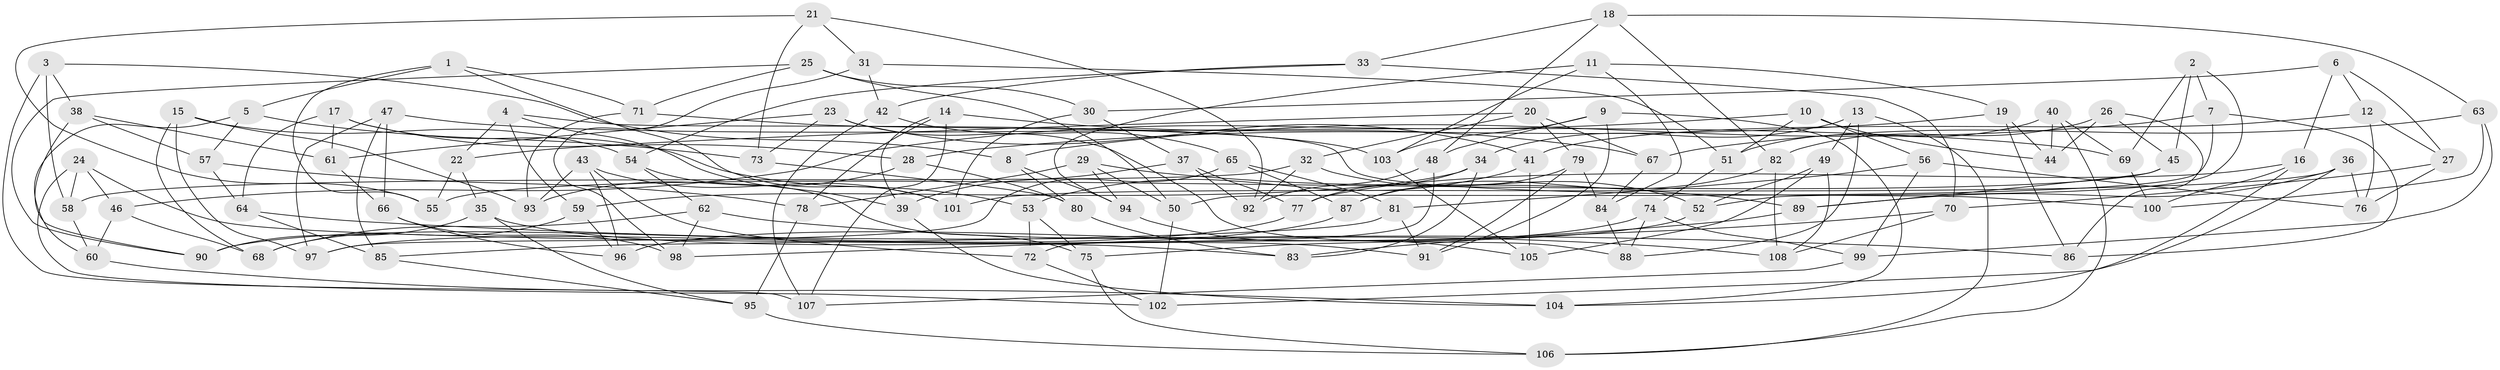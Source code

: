 // coarse degree distribution, {5: 0.018518518518518517, 11: 0.05555555555555555, 9: 0.07407407407407407, 7: 0.037037037037037035, 4: 0.5925925925925926, 8: 0.05555555555555555, 10: 0.05555555555555555, 6: 0.037037037037037035, 3: 0.07407407407407407}
// Generated by graph-tools (version 1.1) at 2025/54/03/04/25 22:54:03]
// undirected, 108 vertices, 216 edges
graph export_dot {
  node [color=gray90,style=filled];
  1;
  2;
  3;
  4;
  5;
  6;
  7;
  8;
  9;
  10;
  11;
  12;
  13;
  14;
  15;
  16;
  17;
  18;
  19;
  20;
  21;
  22;
  23;
  24;
  25;
  26;
  27;
  28;
  29;
  30;
  31;
  32;
  33;
  34;
  35;
  36;
  37;
  38;
  39;
  40;
  41;
  42;
  43;
  44;
  45;
  46;
  47;
  48;
  49;
  50;
  51;
  52;
  53;
  54;
  55;
  56;
  57;
  58;
  59;
  60;
  61;
  62;
  63;
  64;
  65;
  66;
  67;
  68;
  69;
  70;
  71;
  72;
  73;
  74;
  75;
  76;
  77;
  78;
  79;
  80;
  81;
  82;
  83;
  84;
  85;
  86;
  87;
  88;
  89;
  90;
  91;
  92;
  93;
  94;
  95;
  96;
  97;
  98;
  99;
  100;
  101;
  102;
  103;
  104;
  105;
  106;
  107;
  108;
  1 -- 101;
  1 -- 71;
  1 -- 5;
  1 -- 55;
  2 -- 7;
  2 -- 52;
  2 -- 69;
  2 -- 45;
  3 -- 38;
  3 -- 107;
  3 -- 8;
  3 -- 58;
  4 -- 100;
  4 -- 22;
  4 -- 39;
  4 -- 59;
  5 -- 60;
  5 -- 57;
  5 -- 73;
  6 -- 16;
  6 -- 30;
  6 -- 27;
  6 -- 12;
  7 -- 86;
  7 -- 8;
  7 -- 50;
  8 -- 80;
  8 -- 94;
  9 -- 91;
  9 -- 104;
  9 -- 103;
  9 -- 48;
  10 -- 51;
  10 -- 46;
  10 -- 56;
  10 -- 44;
  11 -- 19;
  11 -- 103;
  11 -- 84;
  11 -- 94;
  12 -- 76;
  12 -- 41;
  12 -- 27;
  13 -- 49;
  13 -- 88;
  13 -- 106;
  13 -- 34;
  14 -- 67;
  14 -- 39;
  14 -- 107;
  14 -- 78;
  15 -- 54;
  15 -- 97;
  15 -- 68;
  15 -- 93;
  16 -- 77;
  16 -- 104;
  16 -- 100;
  17 -- 64;
  17 -- 28;
  17 -- 61;
  17 -- 53;
  18 -- 63;
  18 -- 33;
  18 -- 48;
  18 -- 82;
  19 -- 86;
  19 -- 44;
  19 -- 28;
  20 -- 22;
  20 -- 79;
  20 -- 67;
  20 -- 32;
  21 -- 55;
  21 -- 92;
  21 -- 31;
  21 -- 73;
  22 -- 35;
  22 -- 55;
  23 -- 88;
  23 -- 73;
  23 -- 61;
  23 -- 41;
  24 -- 58;
  24 -- 46;
  24 -- 102;
  24 -- 83;
  25 -- 30;
  25 -- 50;
  25 -- 71;
  25 -- 90;
  26 -- 82;
  26 -- 44;
  26 -- 86;
  26 -- 45;
  27 -- 70;
  27 -- 76;
  28 -- 93;
  28 -- 80;
  29 -- 94;
  29 -- 89;
  29 -- 50;
  29 -- 78;
  30 -- 101;
  30 -- 37;
  31 -- 42;
  31 -- 51;
  31 -- 98;
  32 -- 58;
  32 -- 92;
  32 -- 52;
  33 -- 42;
  33 -- 54;
  33 -- 70;
  34 -- 59;
  34 -- 77;
  34 -- 83;
  35 -- 90;
  35 -- 91;
  35 -- 95;
  36 -- 102;
  36 -- 101;
  36 -- 76;
  36 -- 89;
  37 -- 39;
  37 -- 92;
  37 -- 77;
  38 -- 61;
  38 -- 57;
  38 -- 90;
  39 -- 104;
  40 -- 106;
  40 -- 51;
  40 -- 44;
  40 -- 69;
  41 -- 53;
  41 -- 105;
  42 -- 107;
  42 -- 65;
  43 -- 72;
  43 -- 96;
  43 -- 101;
  43 -- 93;
  45 -- 89;
  45 -- 55;
  46 -- 68;
  46 -- 60;
  47 -- 66;
  47 -- 69;
  47 -- 85;
  47 -- 97;
  48 -- 92;
  48 -- 72;
  49 -- 52;
  49 -- 108;
  49 -- 105;
  50 -- 102;
  51 -- 74;
  52 -- 75;
  53 -- 72;
  53 -- 75;
  54 -- 75;
  54 -- 62;
  56 -- 99;
  56 -- 81;
  56 -- 76;
  57 -- 78;
  57 -- 64;
  58 -- 60;
  59 -- 96;
  59 -- 68;
  60 -- 104;
  61 -- 66;
  62 -- 108;
  62 -- 68;
  62 -- 98;
  63 -- 100;
  63 -- 99;
  63 -- 67;
  64 -- 86;
  64 -- 85;
  65 -- 81;
  65 -- 97;
  65 -- 87;
  66 -- 96;
  66 -- 98;
  67 -- 84;
  69 -- 100;
  70 -- 83;
  70 -- 108;
  71 -- 93;
  71 -- 103;
  72 -- 102;
  73 -- 80;
  74 -- 99;
  74 -- 96;
  74 -- 88;
  75 -- 106;
  77 -- 90;
  78 -- 95;
  79 -- 84;
  79 -- 87;
  79 -- 91;
  80 -- 83;
  81 -- 91;
  81 -- 85;
  82 -- 108;
  82 -- 87;
  84 -- 88;
  85 -- 95;
  87 -- 97;
  89 -- 98;
  94 -- 105;
  95 -- 106;
  99 -- 107;
  103 -- 105;
}
